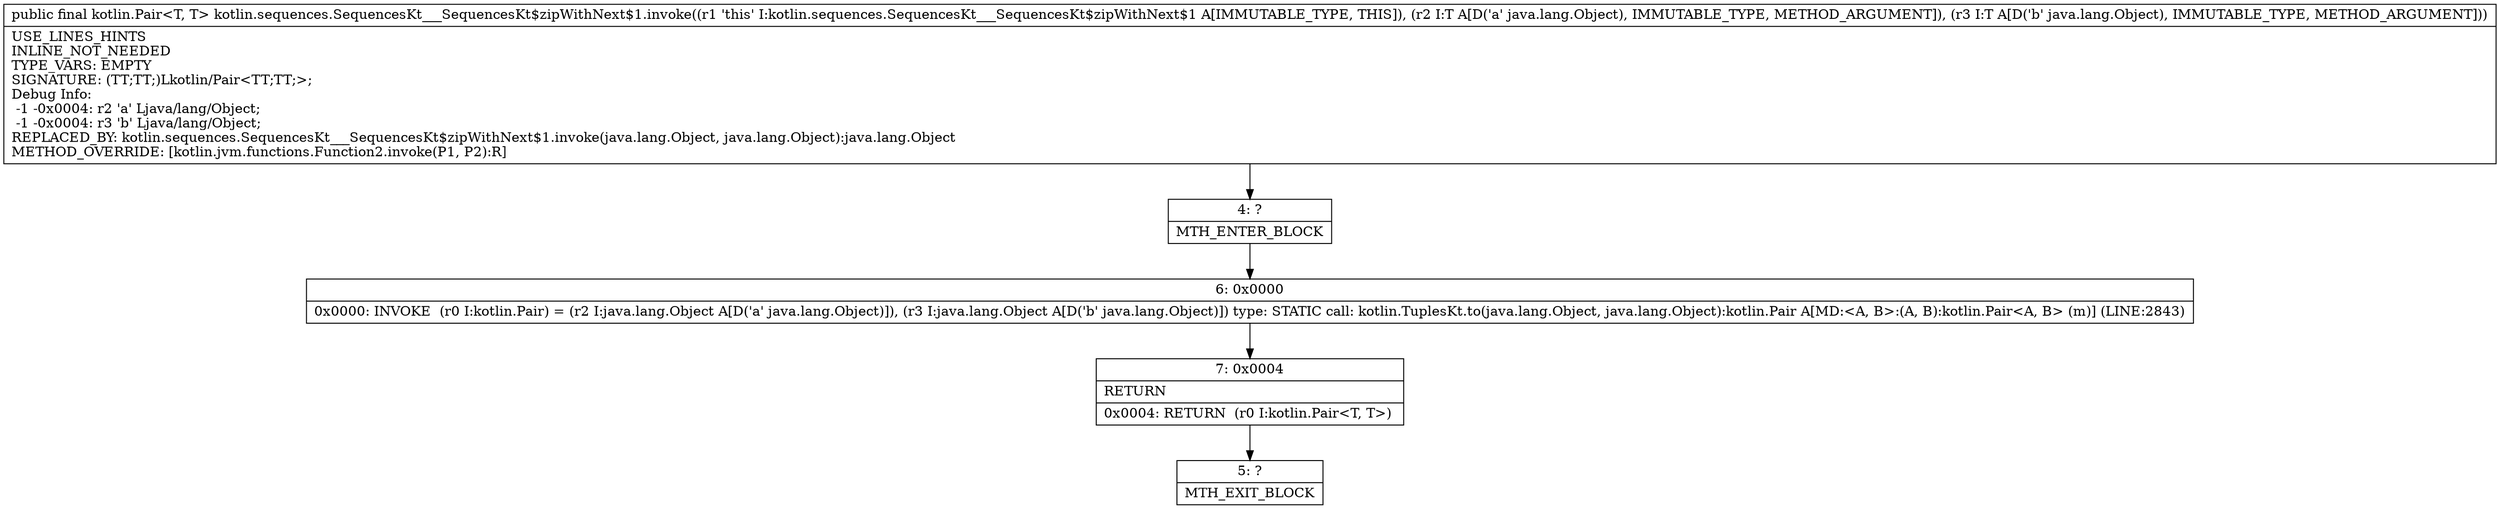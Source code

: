 digraph "CFG forkotlin.sequences.SequencesKt___SequencesKt$zipWithNext$1.invoke(Ljava\/lang\/Object;Ljava\/lang\/Object;)Lkotlin\/Pair;" {
Node_4 [shape=record,label="{4\:\ ?|MTH_ENTER_BLOCK\l}"];
Node_6 [shape=record,label="{6\:\ 0x0000|0x0000: INVOKE  (r0 I:kotlin.Pair) = (r2 I:java.lang.Object A[D('a' java.lang.Object)]), (r3 I:java.lang.Object A[D('b' java.lang.Object)]) type: STATIC call: kotlin.TuplesKt.to(java.lang.Object, java.lang.Object):kotlin.Pair A[MD:\<A, B\>:(A, B):kotlin.Pair\<A, B\> (m)] (LINE:2843)\l}"];
Node_7 [shape=record,label="{7\:\ 0x0004|RETURN\l|0x0004: RETURN  (r0 I:kotlin.Pair\<T, T\>) \l}"];
Node_5 [shape=record,label="{5\:\ ?|MTH_EXIT_BLOCK\l}"];
MethodNode[shape=record,label="{public final kotlin.Pair\<T, T\> kotlin.sequences.SequencesKt___SequencesKt$zipWithNext$1.invoke((r1 'this' I:kotlin.sequences.SequencesKt___SequencesKt$zipWithNext$1 A[IMMUTABLE_TYPE, THIS]), (r2 I:T A[D('a' java.lang.Object), IMMUTABLE_TYPE, METHOD_ARGUMENT]), (r3 I:T A[D('b' java.lang.Object), IMMUTABLE_TYPE, METHOD_ARGUMENT]))  | USE_LINES_HINTS\lINLINE_NOT_NEEDED\lTYPE_VARS: EMPTY\lSIGNATURE: (TT;TT;)Lkotlin\/Pair\<TT;TT;\>;\lDebug Info:\l  \-1 \-0x0004: r2 'a' Ljava\/lang\/Object;\l  \-1 \-0x0004: r3 'b' Ljava\/lang\/Object;\lREPLACED_BY: kotlin.sequences.SequencesKt___SequencesKt$zipWithNext$1.invoke(java.lang.Object, java.lang.Object):java.lang.Object\lMETHOD_OVERRIDE: [kotlin.jvm.functions.Function2.invoke(P1, P2):R]\l}"];
MethodNode -> Node_4;Node_4 -> Node_6;
Node_6 -> Node_7;
Node_7 -> Node_5;
}

